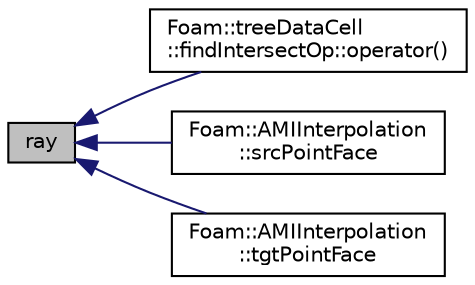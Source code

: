 digraph "ray"
{
  bgcolor="transparent";
  edge [fontname="Helvetica",fontsize="10",labelfontname="Helvetica",labelfontsize="10"];
  node [fontname="Helvetica",fontsize="10",shape=record];
  rankdir="LR";
  Node1 [label="ray",height=0.2,width=0.4,color="black", fillcolor="grey75", style="filled", fontcolor="black"];
  Node1 -> Node2 [dir="back",color="midnightblue",fontsize="10",style="solid",fontname="Helvetica"];
  Node2 [label="Foam::treeDataCell\l::findIntersectOp::operator()",height=0.2,width=0.4,color="black",URL="$a00796.html#a43d47b209c41bbb1717f33bc766cd2c0"];
  Node1 -> Node3 [dir="back",color="midnightblue",fontsize="10",style="solid",fontname="Helvetica"];
  Node3 [label="Foam::AMIInterpolation\l::srcPointFace",height=0.2,width=0.4,color="black",URL="$a00045.html#a522acd13d095c366c2e7336bdf71b861",tooltip="Return source patch face index of point on target patch face. "];
  Node1 -> Node4 [dir="back",color="midnightblue",fontsize="10",style="solid",fontname="Helvetica"];
  Node4 [label="Foam::AMIInterpolation\l::tgtPointFace",height=0.2,width=0.4,color="black",URL="$a00045.html#a4e92ed459892906e96ea710b74cca1f4",tooltip="Return target patch face index of point on source patch face. "];
}
